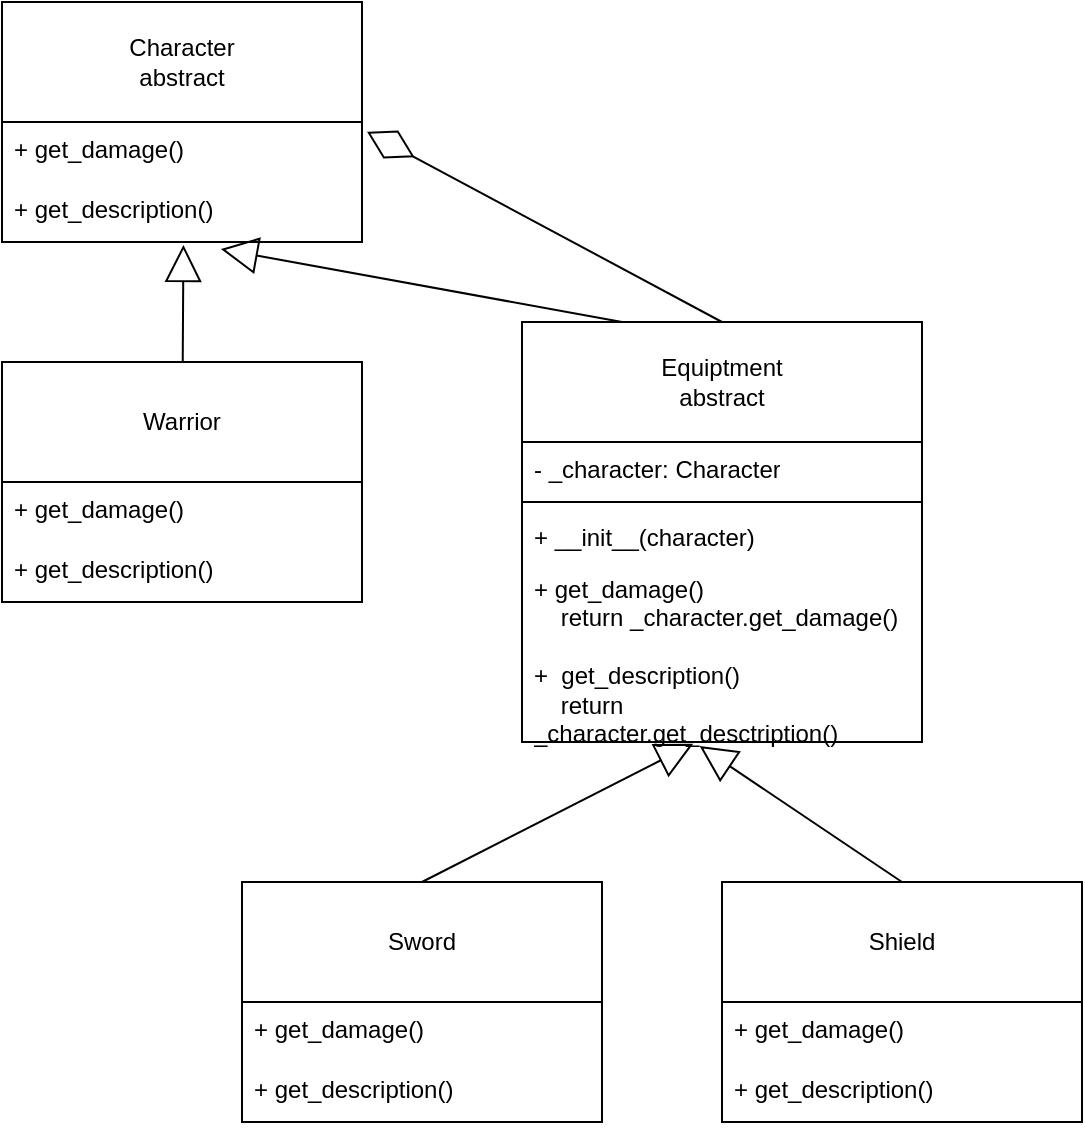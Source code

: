 <mxfile version="28.1.2">
  <diagram name="Page-1" id="5B68O2SvweHM0X6rf37I">
    <mxGraphModel dx="874" dy="945" grid="1" gridSize="10" guides="1" tooltips="1" connect="1" arrows="1" fold="1" page="1" pageScale="1" pageWidth="850" pageHeight="1100" math="0" shadow="0">
      <root>
        <mxCell id="0" />
        <mxCell id="1" parent="0" />
        <mxCell id="6vQpKbYz1J2Y_Ufc-0dQ-1" value="&lt;div&gt;Character&lt;/div&gt;&lt;div&gt;abstract&lt;/div&gt;" style="swimlane;fontStyle=0;childLayout=stackLayout;horizontal=1;startSize=60;fillColor=none;horizontalStack=0;resizeParent=1;resizeParentMax=0;resizeLast=0;collapsible=1;marginBottom=0;whiteSpace=wrap;html=1;" vertex="1" parent="1">
          <mxGeometry x="160" y="320" width="180" height="120" as="geometry" />
        </mxCell>
        <mxCell id="6vQpKbYz1J2Y_Ufc-0dQ-2" value="&lt;div&gt;+ get_damage()&lt;/div&gt;" style="text;strokeColor=none;fillColor=none;align=left;verticalAlign=top;spacingLeft=4;spacingRight=4;overflow=hidden;rotatable=0;points=[[0,0.5],[1,0.5]];portConstraint=eastwest;whiteSpace=wrap;html=1;" vertex="1" parent="6vQpKbYz1J2Y_Ufc-0dQ-1">
          <mxGeometry y="60" width="180" height="30" as="geometry" />
        </mxCell>
        <mxCell id="6vQpKbYz1J2Y_Ufc-0dQ-3" value="+ get_description()" style="text;strokeColor=none;fillColor=none;align=left;verticalAlign=top;spacingLeft=4;spacingRight=4;overflow=hidden;rotatable=0;points=[[0,0.5],[1,0.5]];portConstraint=eastwest;whiteSpace=wrap;html=1;" vertex="1" parent="6vQpKbYz1J2Y_Ufc-0dQ-1">
          <mxGeometry y="90" width="180" height="30" as="geometry" />
        </mxCell>
        <mxCell id="6vQpKbYz1J2Y_Ufc-0dQ-4" value="&lt;div&gt;Warrior&lt;/div&gt;" style="swimlane;fontStyle=0;childLayout=stackLayout;horizontal=1;startSize=60;fillColor=none;horizontalStack=0;resizeParent=1;resizeParentMax=0;resizeLast=0;collapsible=1;marginBottom=0;whiteSpace=wrap;html=1;" vertex="1" parent="1">
          <mxGeometry x="160" y="500" width="180" height="120" as="geometry" />
        </mxCell>
        <mxCell id="6vQpKbYz1J2Y_Ufc-0dQ-5" value="&lt;div&gt;+ get_damage()&lt;/div&gt;" style="text;strokeColor=none;fillColor=none;align=left;verticalAlign=top;spacingLeft=4;spacingRight=4;overflow=hidden;rotatable=0;points=[[0,0.5],[1,0.5]];portConstraint=eastwest;whiteSpace=wrap;html=1;" vertex="1" parent="6vQpKbYz1J2Y_Ufc-0dQ-4">
          <mxGeometry y="60" width="180" height="30" as="geometry" />
        </mxCell>
        <mxCell id="6vQpKbYz1J2Y_Ufc-0dQ-6" value="+ get_description()" style="text;strokeColor=none;fillColor=none;align=left;verticalAlign=top;spacingLeft=4;spacingRight=4;overflow=hidden;rotatable=0;points=[[0,0.5],[1,0.5]];portConstraint=eastwest;whiteSpace=wrap;html=1;" vertex="1" parent="6vQpKbYz1J2Y_Ufc-0dQ-4">
          <mxGeometry y="90" width="180" height="30" as="geometry" />
        </mxCell>
        <mxCell id="6vQpKbYz1J2Y_Ufc-0dQ-10" value="&lt;div&gt;Equiptment&lt;/div&gt;&lt;div&gt;abstract&lt;/div&gt;" style="swimlane;fontStyle=0;childLayout=stackLayout;horizontal=1;startSize=60;fillColor=none;horizontalStack=0;resizeParent=1;resizeParentMax=0;resizeLast=0;collapsible=1;marginBottom=0;whiteSpace=wrap;html=1;" vertex="1" parent="1">
          <mxGeometry x="420" y="480" width="200" height="210" as="geometry" />
        </mxCell>
        <mxCell id="6vQpKbYz1J2Y_Ufc-0dQ-11" value="- _character: Character" style="text;strokeColor=none;fillColor=none;align=left;verticalAlign=top;spacingLeft=4;spacingRight=4;overflow=hidden;rotatable=0;points=[[0,0.5],[1,0.5]];portConstraint=eastwest;whiteSpace=wrap;html=1;" vertex="1" parent="6vQpKbYz1J2Y_Ufc-0dQ-10">
          <mxGeometry y="60" width="200" height="26" as="geometry" />
        </mxCell>
        <mxCell id="6vQpKbYz1J2Y_Ufc-0dQ-12" value="" style="line;strokeWidth=1;fillColor=none;align=left;verticalAlign=middle;spacingTop=-1;spacingLeft=3;spacingRight=3;rotatable=0;labelPosition=right;points=[];portConstraint=eastwest;strokeColor=inherit;" vertex="1" parent="6vQpKbYz1J2Y_Ufc-0dQ-10">
          <mxGeometry y="86" width="200" height="8" as="geometry" />
        </mxCell>
        <mxCell id="6vQpKbYz1J2Y_Ufc-0dQ-13" value="+ __init__(character)" style="text;strokeColor=none;fillColor=none;align=left;verticalAlign=top;spacingLeft=4;spacingRight=4;overflow=hidden;rotatable=0;points=[[0,0.5],[1,0.5]];portConstraint=eastwest;whiteSpace=wrap;html=1;" vertex="1" parent="6vQpKbYz1J2Y_Ufc-0dQ-10">
          <mxGeometry y="94" width="200" height="26" as="geometry" />
        </mxCell>
        <mxCell id="6vQpKbYz1J2Y_Ufc-0dQ-14" value="&lt;div&gt;+ get_damage()&lt;/div&gt;&lt;div&gt;&lt;span style=&quot;white-space: pre;&quot;&gt;&lt;span style=&quot;white-space: pre;&quot;&gt;&amp;nbsp;&amp;nbsp;&amp;nbsp;&amp;nbsp;&lt;/span&gt;&lt;/span&gt;return _character.get_damage()&lt;/div&gt;&lt;div&gt;&lt;br&gt;&lt;/div&gt;&lt;div&gt;&lt;div&gt;+&amp;nbsp;&amp;nbsp;get_description()&lt;br&gt;&lt;div&gt;&lt;span style=&quot;white-space: pre;&quot;&gt;&lt;span style=&quot;white-space: pre;&quot;&gt;&amp;nbsp;&amp;nbsp;&amp;nbsp;&amp;nbsp;&lt;/span&gt;&lt;/span&gt;return _character.get_desctription()&lt;/div&gt;&lt;/div&gt;&lt;/div&gt;&lt;div&gt;&lt;br&gt;&lt;/div&gt;" style="text;strokeColor=none;fillColor=none;align=left;verticalAlign=top;spacingLeft=4;spacingRight=4;overflow=hidden;rotatable=0;points=[[0,0.5],[1,0.5]];portConstraint=eastwest;whiteSpace=wrap;html=1;" vertex="1" parent="6vQpKbYz1J2Y_Ufc-0dQ-10">
          <mxGeometry y="120" width="200" height="90" as="geometry" />
        </mxCell>
        <mxCell id="6vQpKbYz1J2Y_Ufc-0dQ-18" value="&lt;div&gt;Sword&lt;/div&gt;" style="swimlane;fontStyle=0;childLayout=stackLayout;horizontal=1;startSize=60;fillColor=none;horizontalStack=0;resizeParent=1;resizeParentMax=0;resizeLast=0;collapsible=1;marginBottom=0;whiteSpace=wrap;html=1;" vertex="1" parent="1">
          <mxGeometry x="280" y="760" width="180" height="120" as="geometry" />
        </mxCell>
        <mxCell id="6vQpKbYz1J2Y_Ufc-0dQ-19" value="&lt;div&gt;+ get_damage()&lt;/div&gt;" style="text;strokeColor=none;fillColor=none;align=left;verticalAlign=top;spacingLeft=4;spacingRight=4;overflow=hidden;rotatable=0;points=[[0,0.5],[1,0.5]];portConstraint=eastwest;whiteSpace=wrap;html=1;" vertex="1" parent="6vQpKbYz1J2Y_Ufc-0dQ-18">
          <mxGeometry y="60" width="180" height="30" as="geometry" />
        </mxCell>
        <mxCell id="6vQpKbYz1J2Y_Ufc-0dQ-20" value="+ get_description()" style="text;strokeColor=none;fillColor=none;align=left;verticalAlign=top;spacingLeft=4;spacingRight=4;overflow=hidden;rotatable=0;points=[[0,0.5],[1,0.5]];portConstraint=eastwest;whiteSpace=wrap;html=1;" vertex="1" parent="6vQpKbYz1J2Y_Ufc-0dQ-18">
          <mxGeometry y="90" width="180" height="30" as="geometry" />
        </mxCell>
        <mxCell id="6vQpKbYz1J2Y_Ufc-0dQ-21" value="Shield" style="swimlane;fontStyle=0;childLayout=stackLayout;horizontal=1;startSize=60;fillColor=none;horizontalStack=0;resizeParent=1;resizeParentMax=0;resizeLast=0;collapsible=1;marginBottom=0;whiteSpace=wrap;html=1;" vertex="1" parent="1">
          <mxGeometry x="520" y="760" width="180" height="120" as="geometry" />
        </mxCell>
        <mxCell id="6vQpKbYz1J2Y_Ufc-0dQ-22" value="&lt;div&gt;+ get_damage()&lt;/div&gt;" style="text;strokeColor=none;fillColor=none;align=left;verticalAlign=top;spacingLeft=4;spacingRight=4;overflow=hidden;rotatable=0;points=[[0,0.5],[1,0.5]];portConstraint=eastwest;whiteSpace=wrap;html=1;" vertex="1" parent="6vQpKbYz1J2Y_Ufc-0dQ-21">
          <mxGeometry y="60" width="180" height="30" as="geometry" />
        </mxCell>
        <mxCell id="6vQpKbYz1J2Y_Ufc-0dQ-23" value="+ get_description()" style="text;strokeColor=none;fillColor=none;align=left;verticalAlign=top;spacingLeft=4;spacingRight=4;overflow=hidden;rotatable=0;points=[[0,0.5],[1,0.5]];portConstraint=eastwest;whiteSpace=wrap;html=1;" vertex="1" parent="6vQpKbYz1J2Y_Ufc-0dQ-21">
          <mxGeometry y="90" width="180" height="30" as="geometry" />
        </mxCell>
        <mxCell id="6vQpKbYz1J2Y_Ufc-0dQ-24" value="" style="endArrow=block;endSize=16;endFill=0;html=1;rounded=0;entryX=0.504;entryY=1.048;entryDx=0;entryDy=0;entryPerimeter=0;" edge="1" parent="1" source="6vQpKbYz1J2Y_Ufc-0dQ-4" target="6vQpKbYz1J2Y_Ufc-0dQ-3">
          <mxGeometry width="160" relative="1" as="geometry">
            <mxPoint x="649" y="558" as="sourcePoint" />
            <mxPoint x="280" y="460" as="targetPoint" />
          </mxGeometry>
        </mxCell>
        <mxCell id="6vQpKbYz1J2Y_Ufc-0dQ-25" value="" style="endArrow=block;endSize=16;endFill=0;html=1;rounded=0;entryX=0.608;entryY=1.117;entryDx=0;entryDy=0;entryPerimeter=0;exitX=0.25;exitY=0;exitDx=0;exitDy=0;" edge="1" parent="1" source="6vQpKbYz1J2Y_Ufc-0dQ-10" target="6vQpKbYz1J2Y_Ufc-0dQ-3">
          <mxGeometry width="160" relative="1" as="geometry">
            <mxPoint x="849" y="558" as="sourcePoint" />
            <mxPoint x="480" y="460" as="targetPoint" />
          </mxGeometry>
        </mxCell>
        <mxCell id="6vQpKbYz1J2Y_Ufc-0dQ-26" value="" style="endArrow=block;endSize=16;endFill=0;html=1;rounded=0;entryX=0.428;entryY=1.01;entryDx=0;entryDy=0;entryPerimeter=0;exitX=0.5;exitY=0;exitDx=0;exitDy=0;" edge="1" parent="1" source="6vQpKbYz1J2Y_Ufc-0dQ-18" target="6vQpKbYz1J2Y_Ufc-0dQ-14">
          <mxGeometry width="160" relative="1" as="geometry">
            <mxPoint x="739" y="788" as="sourcePoint" />
            <mxPoint x="370" y="690" as="targetPoint" />
          </mxGeometry>
        </mxCell>
        <mxCell id="6vQpKbYz1J2Y_Ufc-0dQ-27" value="" style="endArrow=block;endSize=16;endFill=0;html=1;rounded=0;entryX=0.444;entryY=1.022;entryDx=0;entryDy=0;entryPerimeter=0;exitX=0.5;exitY=0;exitDx=0;exitDy=0;" edge="1" parent="1" source="6vQpKbYz1J2Y_Ufc-0dQ-21" target="6vQpKbYz1J2Y_Ufc-0dQ-14">
          <mxGeometry width="160" relative="1" as="geometry">
            <mxPoint x="969" y="818" as="sourcePoint" />
            <mxPoint x="600" y="720" as="targetPoint" />
          </mxGeometry>
        </mxCell>
        <mxCell id="6vQpKbYz1J2Y_Ufc-0dQ-28" value="" style="endArrow=diamondThin;endFill=0;endSize=24;html=1;rounded=0;entryX=1.014;entryY=0.163;entryDx=0;entryDy=0;entryPerimeter=0;exitX=0.5;exitY=0;exitDx=0;exitDy=0;" edge="1" parent="1" source="6vQpKbYz1J2Y_Ufc-0dQ-10" target="6vQpKbYz1J2Y_Ufc-0dQ-2">
          <mxGeometry width="160" relative="1" as="geometry">
            <mxPoint x="600" y="807" as="sourcePoint" />
            <mxPoint x="350" y="520" as="targetPoint" />
          </mxGeometry>
        </mxCell>
      </root>
    </mxGraphModel>
  </diagram>
</mxfile>
